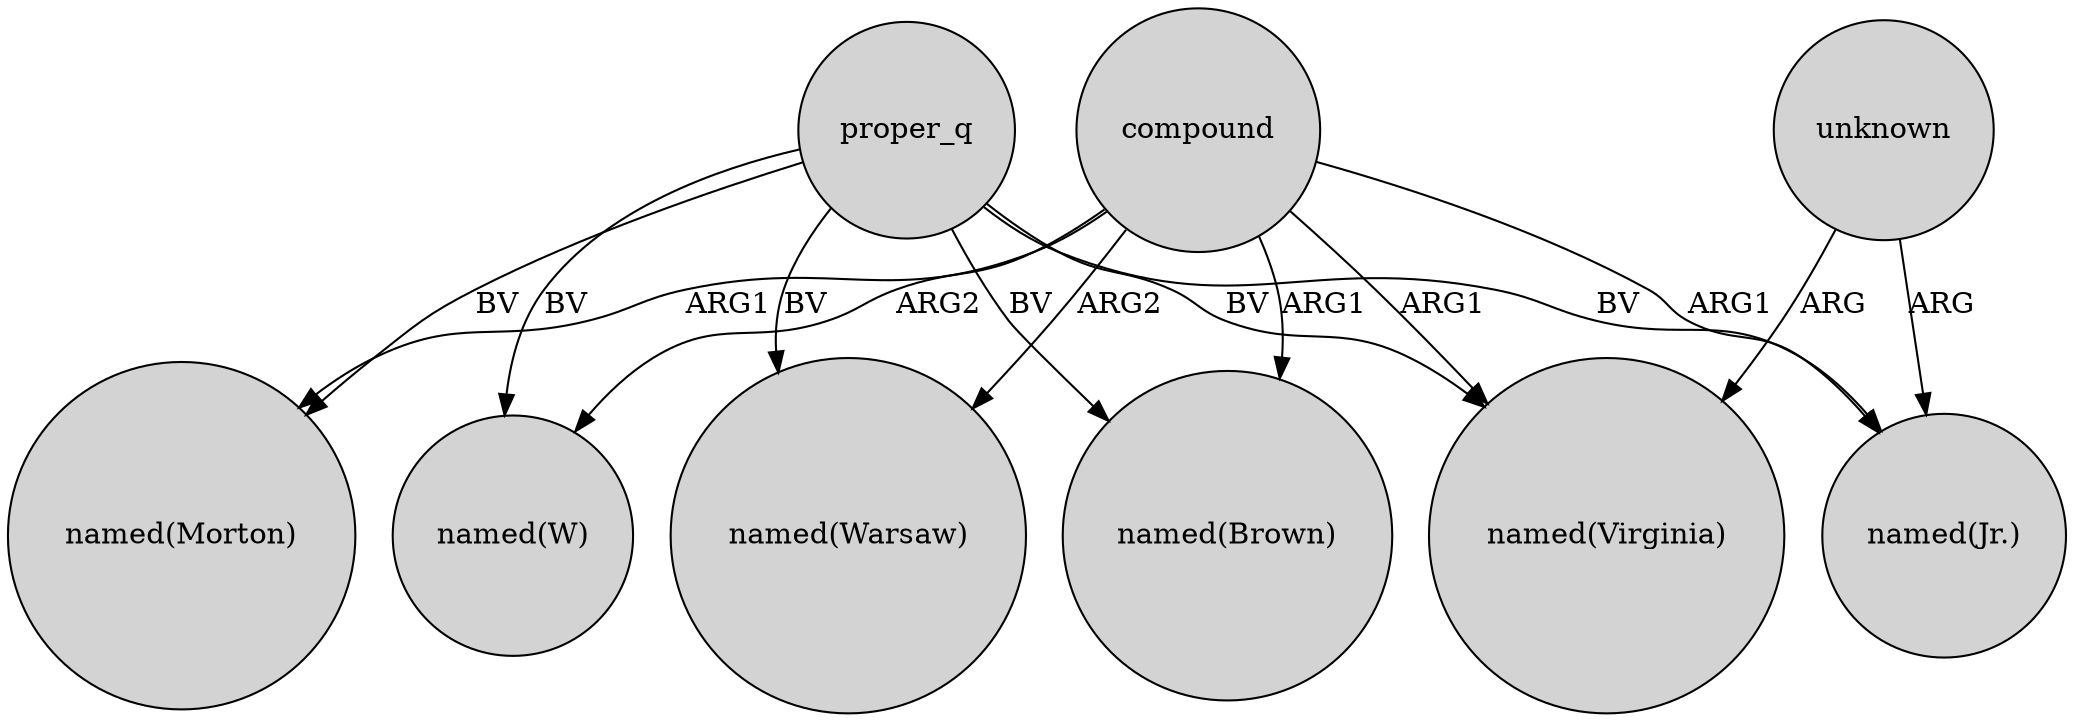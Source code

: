 digraph {
	node [shape=circle style=filled]
	compound -> "named(Jr.)" [label=ARG1]
	proper_q -> "named(Jr.)" [label=BV]
	compound -> "named(Morton)" [label=ARG1]
	compound -> "named(W)" [label=ARG2]
	proper_q -> "named(Morton)" [label=BV]
	compound -> "named(Warsaw)" [label=ARG2]
	proper_q -> "named(Brown)" [label=BV]
	proper_q -> "named(W)" [label=BV]
	proper_q -> "named(Warsaw)" [label=BV]
	compound -> "named(Brown)" [label=ARG1]
	proper_q -> "named(Virginia)" [label=BV]
	compound -> "named(Virginia)" [label=ARG1]
	unknown -> "named(Virginia)" [label=ARG]
	unknown -> "named(Jr.)" [label=ARG]
}
